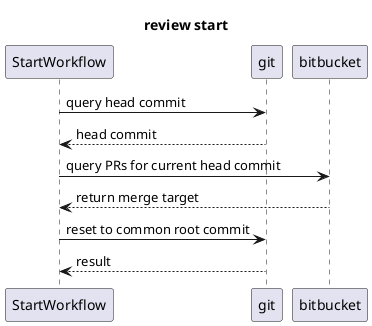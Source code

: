 @startuml
title review start
participant "StartWorkflow" as rs
participant "git"
participant "bitbucket" as bb
rs -> git : query head commit
git --> rs : head commit
rs -> bb : query PRs for current head commit
bb --> rs : return merge target
rs -> git : reset to common root commit
git --> rs : result
@enduml

